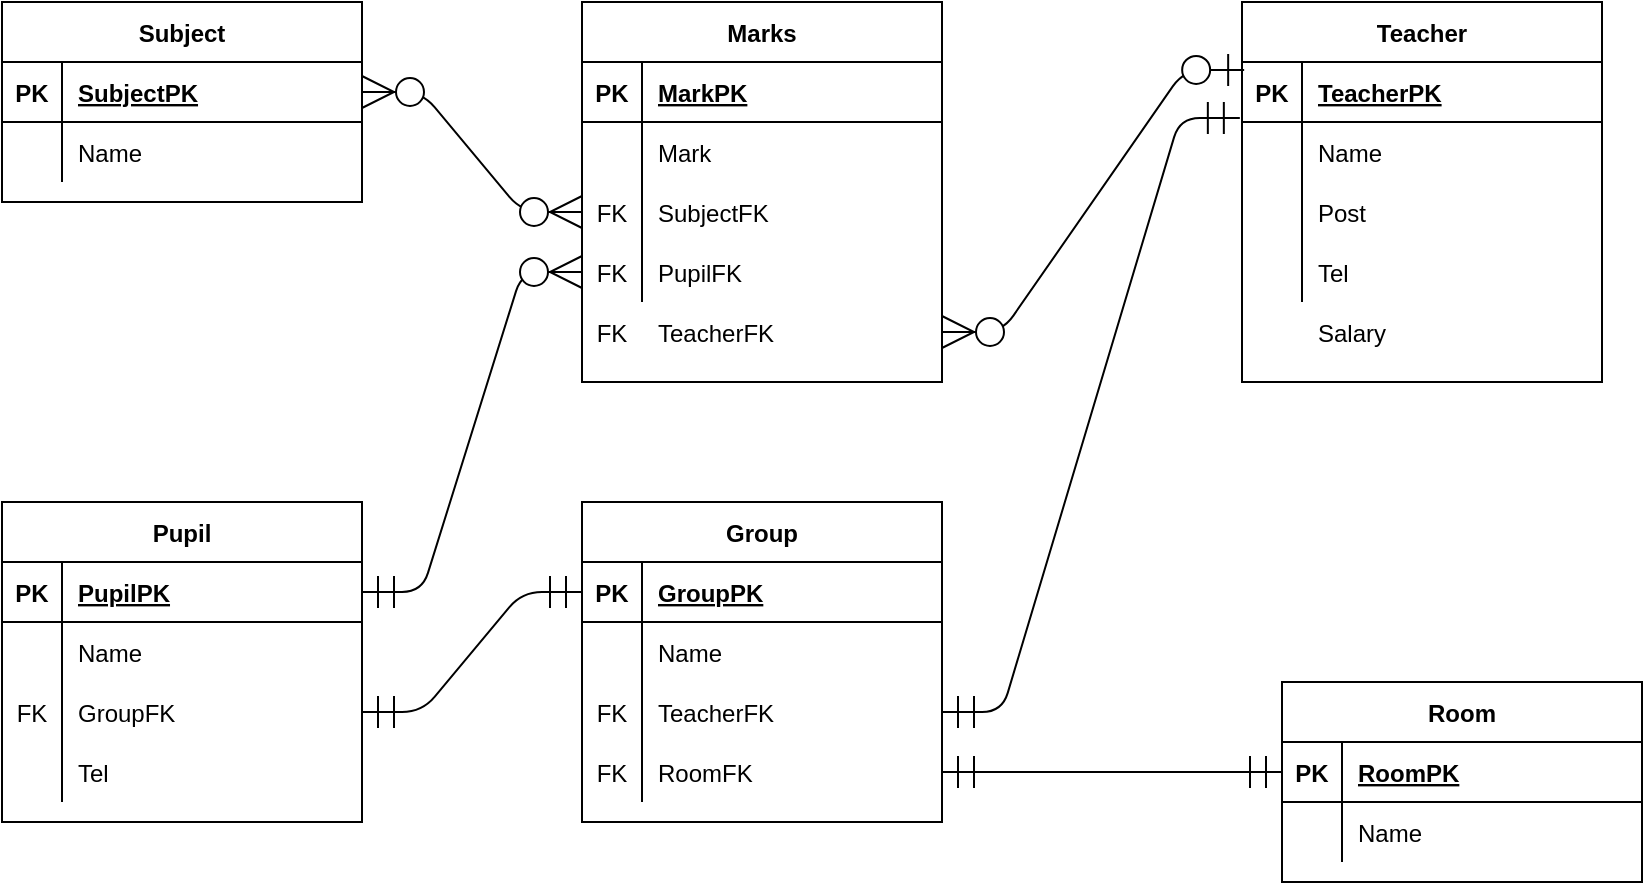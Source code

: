 <mxfile version="15.3.5" type="device"><diagram id="6Hv5oyT2iM0DGWnQ9ExR" name="Страница 1"><mxGraphModel dx="1600" dy="862" grid="1" gridSize="10" guides="1" tooltips="1" connect="1" arrows="1" fold="1" page="1" pageScale="1" pageWidth="1169" pageHeight="827" math="0" shadow="0"><root><mxCell id="0"/><mxCell id="1" parent="0"/><mxCell id="LaBhZMGQLo_SaBsxxjXL-14" value="Pupil" style="shape=table;startSize=30;container=1;collapsible=1;childLayout=tableLayout;fixedRows=1;rowLines=0;fontStyle=1;align=center;resizeLast=1;hachureGap=4;pointerEvents=0;" vertex="1" parent="1"><mxGeometry x="170" y="350" width="180" height="160" as="geometry"/></mxCell><mxCell id="LaBhZMGQLo_SaBsxxjXL-15" value="" style="shape=partialRectangle;collapsible=0;dropTarget=0;pointerEvents=0;fillColor=none;top=0;left=0;bottom=1;right=0;points=[[0,0.5],[1,0.5]];portConstraint=eastwest;" vertex="1" parent="LaBhZMGQLo_SaBsxxjXL-14"><mxGeometry y="30" width="180" height="30" as="geometry"/></mxCell><mxCell id="LaBhZMGQLo_SaBsxxjXL-16" value="PK" style="shape=partialRectangle;connectable=0;fillColor=none;top=0;left=0;bottom=0;right=0;fontStyle=1;overflow=hidden;" vertex="1" parent="LaBhZMGQLo_SaBsxxjXL-15"><mxGeometry width="30" height="30" as="geometry"><mxRectangle width="30" height="30" as="alternateBounds"/></mxGeometry></mxCell><mxCell id="LaBhZMGQLo_SaBsxxjXL-17" value="PupilPK" style="shape=partialRectangle;connectable=0;fillColor=none;top=0;left=0;bottom=0;right=0;align=left;spacingLeft=6;fontStyle=5;overflow=hidden;" vertex="1" parent="LaBhZMGQLo_SaBsxxjXL-15"><mxGeometry x="30" width="150" height="30" as="geometry"><mxRectangle width="150" height="30" as="alternateBounds"/></mxGeometry></mxCell><mxCell id="LaBhZMGQLo_SaBsxxjXL-18" value="" style="shape=partialRectangle;collapsible=0;dropTarget=0;pointerEvents=0;fillColor=none;top=0;left=0;bottom=0;right=0;points=[[0,0.5],[1,0.5]];portConstraint=eastwest;" vertex="1" parent="LaBhZMGQLo_SaBsxxjXL-14"><mxGeometry y="60" width="180" height="30" as="geometry"/></mxCell><mxCell id="LaBhZMGQLo_SaBsxxjXL-19" value="" style="shape=partialRectangle;connectable=0;fillColor=none;top=0;left=0;bottom=0;right=0;editable=1;overflow=hidden;" vertex="1" parent="LaBhZMGQLo_SaBsxxjXL-18"><mxGeometry width="30" height="30" as="geometry"><mxRectangle width="30" height="30" as="alternateBounds"/></mxGeometry></mxCell><mxCell id="LaBhZMGQLo_SaBsxxjXL-20" value="Name" style="shape=partialRectangle;connectable=0;fillColor=none;top=0;left=0;bottom=0;right=0;align=left;spacingLeft=6;overflow=hidden;" vertex="1" parent="LaBhZMGQLo_SaBsxxjXL-18"><mxGeometry x="30" width="150" height="30" as="geometry"><mxRectangle width="150" height="30" as="alternateBounds"/></mxGeometry></mxCell><mxCell id="LaBhZMGQLo_SaBsxxjXL-21" value="" style="shape=partialRectangle;collapsible=0;dropTarget=0;pointerEvents=0;fillColor=none;top=0;left=0;bottom=0;right=0;points=[[0,0.5],[1,0.5]];portConstraint=eastwest;" vertex="1" parent="LaBhZMGQLo_SaBsxxjXL-14"><mxGeometry y="90" width="180" height="30" as="geometry"/></mxCell><mxCell id="LaBhZMGQLo_SaBsxxjXL-22" value="FK" style="shape=partialRectangle;connectable=0;fillColor=none;top=0;left=0;bottom=0;right=0;editable=1;overflow=hidden;" vertex="1" parent="LaBhZMGQLo_SaBsxxjXL-21"><mxGeometry width="30" height="30" as="geometry"><mxRectangle width="30" height="30" as="alternateBounds"/></mxGeometry></mxCell><mxCell id="LaBhZMGQLo_SaBsxxjXL-23" value="GroupFK" style="shape=partialRectangle;connectable=0;fillColor=none;top=0;left=0;bottom=0;right=0;align=left;spacingLeft=6;overflow=hidden;" vertex="1" parent="LaBhZMGQLo_SaBsxxjXL-21"><mxGeometry x="30" width="150" height="30" as="geometry"><mxRectangle width="150" height="30" as="alternateBounds"/></mxGeometry></mxCell><mxCell id="LaBhZMGQLo_SaBsxxjXL-24" value="" style="shape=partialRectangle;collapsible=0;dropTarget=0;pointerEvents=0;fillColor=none;top=0;left=0;bottom=0;right=0;points=[[0,0.5],[1,0.5]];portConstraint=eastwest;" vertex="1" parent="LaBhZMGQLo_SaBsxxjXL-14"><mxGeometry y="120" width="180" height="30" as="geometry"/></mxCell><mxCell id="LaBhZMGQLo_SaBsxxjXL-25" value="" style="shape=partialRectangle;connectable=0;fillColor=none;top=0;left=0;bottom=0;right=0;editable=1;overflow=hidden;" vertex="1" parent="LaBhZMGQLo_SaBsxxjXL-24"><mxGeometry width="30" height="30" as="geometry"><mxRectangle width="30" height="30" as="alternateBounds"/></mxGeometry></mxCell><mxCell id="LaBhZMGQLo_SaBsxxjXL-26" value="Tel" style="shape=partialRectangle;connectable=0;fillColor=none;top=0;left=0;bottom=0;right=0;align=left;spacingLeft=6;overflow=hidden;" vertex="1" parent="LaBhZMGQLo_SaBsxxjXL-24"><mxGeometry x="30" width="150" height="30" as="geometry"><mxRectangle width="150" height="30" as="alternateBounds"/></mxGeometry></mxCell><mxCell id="LaBhZMGQLo_SaBsxxjXL-40" value="Room" style="shape=table;startSize=30;container=1;collapsible=1;childLayout=tableLayout;fixedRows=1;rowLines=0;fontStyle=1;align=center;resizeLast=1;hachureGap=4;pointerEvents=0;" vertex="1" parent="1"><mxGeometry x="810" y="440" width="180" height="100" as="geometry"/></mxCell><mxCell id="LaBhZMGQLo_SaBsxxjXL-41" value="" style="shape=partialRectangle;collapsible=0;dropTarget=0;pointerEvents=0;fillColor=none;top=0;left=0;bottom=1;right=0;points=[[0,0.5],[1,0.5]];portConstraint=eastwest;" vertex="1" parent="LaBhZMGQLo_SaBsxxjXL-40"><mxGeometry y="30" width="180" height="30" as="geometry"/></mxCell><mxCell id="LaBhZMGQLo_SaBsxxjXL-42" value="PK" style="shape=partialRectangle;connectable=0;fillColor=none;top=0;left=0;bottom=0;right=0;fontStyle=1;overflow=hidden;" vertex="1" parent="LaBhZMGQLo_SaBsxxjXL-41"><mxGeometry width="30" height="30" as="geometry"><mxRectangle width="30" height="30" as="alternateBounds"/></mxGeometry></mxCell><mxCell id="LaBhZMGQLo_SaBsxxjXL-43" value="RoomPK" style="shape=partialRectangle;connectable=0;fillColor=none;top=0;left=0;bottom=0;right=0;align=left;spacingLeft=6;fontStyle=5;overflow=hidden;" vertex="1" parent="LaBhZMGQLo_SaBsxxjXL-41"><mxGeometry x="30" width="150" height="30" as="geometry"><mxRectangle width="150" height="30" as="alternateBounds"/></mxGeometry></mxCell><mxCell id="LaBhZMGQLo_SaBsxxjXL-50" value="" style="shape=partialRectangle;collapsible=0;dropTarget=0;pointerEvents=0;fillColor=none;top=0;left=0;bottom=0;right=0;points=[[0,0.5],[1,0.5]];portConstraint=eastwest;" vertex="1" parent="LaBhZMGQLo_SaBsxxjXL-40"><mxGeometry y="60" width="180" height="30" as="geometry"/></mxCell><mxCell id="LaBhZMGQLo_SaBsxxjXL-51" value="" style="shape=partialRectangle;connectable=0;fillColor=none;top=0;left=0;bottom=0;right=0;editable=1;overflow=hidden;" vertex="1" parent="LaBhZMGQLo_SaBsxxjXL-50"><mxGeometry width="30" height="30" as="geometry"><mxRectangle width="30" height="30" as="alternateBounds"/></mxGeometry></mxCell><mxCell id="LaBhZMGQLo_SaBsxxjXL-52" value="Name" style="shape=partialRectangle;connectable=0;fillColor=none;top=0;left=0;bottom=0;right=0;align=left;spacingLeft=6;overflow=hidden;" vertex="1" parent="LaBhZMGQLo_SaBsxxjXL-50"><mxGeometry x="30" width="150" height="30" as="geometry"><mxRectangle width="150" height="30" as="alternateBounds"/></mxGeometry></mxCell><mxCell id="LaBhZMGQLo_SaBsxxjXL-66" value="Subject" style="shape=table;startSize=30;container=1;collapsible=1;childLayout=tableLayout;fixedRows=1;rowLines=0;fontStyle=1;align=center;resizeLast=1;hachureGap=4;pointerEvents=0;" vertex="1" parent="1"><mxGeometry x="170" y="100" width="180" height="100" as="geometry"/></mxCell><mxCell id="LaBhZMGQLo_SaBsxxjXL-67" value="" style="shape=partialRectangle;collapsible=0;dropTarget=0;pointerEvents=0;fillColor=none;top=0;left=0;bottom=1;right=0;points=[[0,0.5],[1,0.5]];portConstraint=eastwest;" vertex="1" parent="LaBhZMGQLo_SaBsxxjXL-66"><mxGeometry y="30" width="180" height="30" as="geometry"/></mxCell><mxCell id="LaBhZMGQLo_SaBsxxjXL-68" value="PK" style="shape=partialRectangle;connectable=0;fillColor=none;top=0;left=0;bottom=0;right=0;fontStyle=1;overflow=hidden;" vertex="1" parent="LaBhZMGQLo_SaBsxxjXL-67"><mxGeometry width="30" height="30" as="geometry"><mxRectangle width="30" height="30" as="alternateBounds"/></mxGeometry></mxCell><mxCell id="LaBhZMGQLo_SaBsxxjXL-69" value="SubjectPK" style="shape=partialRectangle;connectable=0;fillColor=none;top=0;left=0;bottom=0;right=0;align=left;spacingLeft=6;fontStyle=5;overflow=hidden;" vertex="1" parent="LaBhZMGQLo_SaBsxxjXL-67"><mxGeometry x="30" width="150" height="30" as="geometry"><mxRectangle width="150" height="30" as="alternateBounds"/></mxGeometry></mxCell><mxCell id="LaBhZMGQLo_SaBsxxjXL-70" value="" style="shape=partialRectangle;collapsible=0;dropTarget=0;pointerEvents=0;fillColor=none;top=0;left=0;bottom=0;right=0;points=[[0,0.5],[1,0.5]];portConstraint=eastwest;" vertex="1" parent="LaBhZMGQLo_SaBsxxjXL-66"><mxGeometry y="60" width="180" height="30" as="geometry"/></mxCell><mxCell id="LaBhZMGQLo_SaBsxxjXL-71" value="" style="shape=partialRectangle;connectable=0;fillColor=none;top=0;left=0;bottom=0;right=0;editable=1;overflow=hidden;" vertex="1" parent="LaBhZMGQLo_SaBsxxjXL-70"><mxGeometry width="30" height="30" as="geometry"><mxRectangle width="30" height="30" as="alternateBounds"/></mxGeometry></mxCell><mxCell id="LaBhZMGQLo_SaBsxxjXL-72" value="Name" style="shape=partialRectangle;connectable=0;fillColor=none;top=0;left=0;bottom=0;right=0;align=left;spacingLeft=6;overflow=hidden;" vertex="1" parent="LaBhZMGQLo_SaBsxxjXL-70"><mxGeometry x="30" width="150" height="30" as="geometry"><mxRectangle width="150" height="30" as="alternateBounds"/></mxGeometry></mxCell><mxCell id="LaBhZMGQLo_SaBsxxjXL-82" value="Group" style="shape=table;startSize=30;container=1;collapsible=1;childLayout=tableLayout;fixedRows=1;rowLines=0;fontStyle=1;align=center;resizeLast=1;hachureGap=4;pointerEvents=0;" vertex="1" parent="1"><mxGeometry x="460" y="350" width="180" height="160" as="geometry"/></mxCell><mxCell id="LaBhZMGQLo_SaBsxxjXL-83" value="" style="shape=partialRectangle;collapsible=0;dropTarget=0;pointerEvents=0;fillColor=none;top=0;left=0;bottom=1;right=0;points=[[0,0.5],[1,0.5]];portConstraint=eastwest;" vertex="1" parent="LaBhZMGQLo_SaBsxxjXL-82"><mxGeometry y="30" width="180" height="30" as="geometry"/></mxCell><mxCell id="LaBhZMGQLo_SaBsxxjXL-84" value="PK" style="shape=partialRectangle;connectable=0;fillColor=none;top=0;left=0;bottom=0;right=0;fontStyle=1;overflow=hidden;" vertex="1" parent="LaBhZMGQLo_SaBsxxjXL-83"><mxGeometry width="30" height="30" as="geometry"><mxRectangle width="30" height="30" as="alternateBounds"/></mxGeometry></mxCell><mxCell id="LaBhZMGQLo_SaBsxxjXL-85" value="GroupPK" style="shape=partialRectangle;connectable=0;fillColor=none;top=0;left=0;bottom=0;right=0;align=left;spacingLeft=6;fontStyle=5;overflow=hidden;" vertex="1" parent="LaBhZMGQLo_SaBsxxjXL-83"><mxGeometry x="30" width="150" height="30" as="geometry"><mxRectangle width="150" height="30" as="alternateBounds"/></mxGeometry></mxCell><mxCell id="LaBhZMGQLo_SaBsxxjXL-86" value="" style="shape=partialRectangle;collapsible=0;dropTarget=0;pointerEvents=0;fillColor=none;top=0;left=0;bottom=0;right=0;points=[[0,0.5],[1,0.5]];portConstraint=eastwest;" vertex="1" parent="LaBhZMGQLo_SaBsxxjXL-82"><mxGeometry y="60" width="180" height="30" as="geometry"/></mxCell><mxCell id="LaBhZMGQLo_SaBsxxjXL-87" value="" style="shape=partialRectangle;connectable=0;fillColor=none;top=0;left=0;bottom=0;right=0;editable=1;overflow=hidden;" vertex="1" parent="LaBhZMGQLo_SaBsxxjXL-86"><mxGeometry width="30" height="30" as="geometry"><mxRectangle width="30" height="30" as="alternateBounds"/></mxGeometry></mxCell><mxCell id="LaBhZMGQLo_SaBsxxjXL-88" value="Name" style="shape=partialRectangle;connectable=0;fillColor=none;top=0;left=0;bottom=0;right=0;align=left;spacingLeft=6;overflow=hidden;" vertex="1" parent="LaBhZMGQLo_SaBsxxjXL-86"><mxGeometry x="30" width="150" height="30" as="geometry"><mxRectangle width="150" height="30" as="alternateBounds"/></mxGeometry></mxCell><mxCell id="LaBhZMGQLo_SaBsxxjXL-89" value="" style="shape=partialRectangle;collapsible=0;dropTarget=0;pointerEvents=0;fillColor=none;top=0;left=0;bottom=0;right=0;points=[[0,0.5],[1,0.5]];portConstraint=eastwest;" vertex="1" parent="LaBhZMGQLo_SaBsxxjXL-82"><mxGeometry y="90" width="180" height="30" as="geometry"/></mxCell><mxCell id="LaBhZMGQLo_SaBsxxjXL-90" value="FK" style="shape=partialRectangle;connectable=0;fillColor=none;top=0;left=0;bottom=0;right=0;editable=1;overflow=hidden;" vertex="1" parent="LaBhZMGQLo_SaBsxxjXL-89"><mxGeometry width="30" height="30" as="geometry"><mxRectangle width="30" height="30" as="alternateBounds"/></mxGeometry></mxCell><mxCell id="LaBhZMGQLo_SaBsxxjXL-91" value="TeacherFK" style="shape=partialRectangle;connectable=0;fillColor=none;top=0;left=0;bottom=0;right=0;align=left;spacingLeft=6;overflow=hidden;" vertex="1" parent="LaBhZMGQLo_SaBsxxjXL-89"><mxGeometry x="30" width="150" height="30" as="geometry"><mxRectangle width="150" height="30" as="alternateBounds"/></mxGeometry></mxCell><mxCell id="LaBhZMGQLo_SaBsxxjXL-92" value="" style="shape=partialRectangle;collapsible=0;dropTarget=0;pointerEvents=0;fillColor=none;top=0;left=0;bottom=0;right=0;points=[[0,0.5],[1,0.5]];portConstraint=eastwest;" vertex="1" parent="LaBhZMGQLo_SaBsxxjXL-82"><mxGeometry y="120" width="180" height="30" as="geometry"/></mxCell><mxCell id="LaBhZMGQLo_SaBsxxjXL-93" value="FK" style="shape=partialRectangle;connectable=0;fillColor=none;top=0;left=0;bottom=0;right=0;editable=1;overflow=hidden;" vertex="1" parent="LaBhZMGQLo_SaBsxxjXL-92"><mxGeometry width="30" height="30" as="geometry"><mxRectangle width="30" height="30" as="alternateBounds"/></mxGeometry></mxCell><mxCell id="LaBhZMGQLo_SaBsxxjXL-94" value="RoomFK" style="shape=partialRectangle;connectable=0;fillColor=none;top=0;left=0;bottom=0;right=0;align=left;spacingLeft=6;overflow=hidden;" vertex="1" parent="LaBhZMGQLo_SaBsxxjXL-92"><mxGeometry x="30" width="150" height="30" as="geometry"><mxRectangle width="150" height="30" as="alternateBounds"/></mxGeometry></mxCell><mxCell id="LaBhZMGQLo_SaBsxxjXL-101" value="" style="group" vertex="1" connectable="0" parent="1"><mxGeometry x="460" y="100" width="180" height="190" as="geometry"/></mxCell><mxCell id="LaBhZMGQLo_SaBsxxjXL-53" value="Marks" style="shape=table;startSize=30;container=1;collapsible=1;childLayout=tableLayout;fixedRows=1;rowLines=0;fontStyle=1;align=center;resizeLast=1;hachureGap=4;pointerEvents=0;" vertex="1" parent="LaBhZMGQLo_SaBsxxjXL-101"><mxGeometry width="180" height="190" as="geometry"/></mxCell><mxCell id="LaBhZMGQLo_SaBsxxjXL-54" value="" style="shape=partialRectangle;collapsible=0;dropTarget=0;pointerEvents=0;fillColor=none;top=0;left=0;bottom=1;right=0;points=[[0,0.5],[1,0.5]];portConstraint=eastwest;" vertex="1" parent="LaBhZMGQLo_SaBsxxjXL-53"><mxGeometry y="30" width="180" height="30" as="geometry"/></mxCell><mxCell id="LaBhZMGQLo_SaBsxxjXL-55" value="PK" style="shape=partialRectangle;connectable=0;fillColor=none;top=0;left=0;bottom=0;right=0;fontStyle=1;overflow=hidden;" vertex="1" parent="LaBhZMGQLo_SaBsxxjXL-54"><mxGeometry width="30" height="30" as="geometry"><mxRectangle width="30" height="30" as="alternateBounds"/></mxGeometry></mxCell><mxCell id="LaBhZMGQLo_SaBsxxjXL-56" value="MarkPK" style="shape=partialRectangle;connectable=0;fillColor=none;top=0;left=0;bottom=0;right=0;align=left;spacingLeft=6;fontStyle=5;overflow=hidden;" vertex="1" parent="LaBhZMGQLo_SaBsxxjXL-54"><mxGeometry x="30" width="150" height="30" as="geometry"><mxRectangle width="150" height="30" as="alternateBounds"/></mxGeometry></mxCell><mxCell id="LaBhZMGQLo_SaBsxxjXL-57" value="" style="shape=partialRectangle;collapsible=0;dropTarget=0;pointerEvents=0;fillColor=none;top=0;left=0;bottom=0;right=0;points=[[0,0.5],[1,0.5]];portConstraint=eastwest;" vertex="1" parent="LaBhZMGQLo_SaBsxxjXL-53"><mxGeometry y="60" width="180" height="30" as="geometry"/></mxCell><mxCell id="LaBhZMGQLo_SaBsxxjXL-58" value="" style="shape=partialRectangle;connectable=0;fillColor=none;top=0;left=0;bottom=0;right=0;editable=1;overflow=hidden;" vertex="1" parent="LaBhZMGQLo_SaBsxxjXL-57"><mxGeometry width="30" height="30" as="geometry"><mxRectangle width="30" height="30" as="alternateBounds"/></mxGeometry></mxCell><mxCell id="LaBhZMGQLo_SaBsxxjXL-59" value="Mark" style="shape=partialRectangle;connectable=0;fillColor=none;top=0;left=0;bottom=0;right=0;align=left;spacingLeft=6;overflow=hidden;" vertex="1" parent="LaBhZMGQLo_SaBsxxjXL-57"><mxGeometry x="30" width="150" height="30" as="geometry"><mxRectangle width="150" height="30" as="alternateBounds"/></mxGeometry></mxCell><mxCell id="LaBhZMGQLo_SaBsxxjXL-60" value="" style="shape=partialRectangle;collapsible=0;dropTarget=0;pointerEvents=0;fillColor=none;top=0;left=0;bottom=0;right=0;points=[[0,0.5],[1,0.5]];portConstraint=eastwest;" vertex="1" parent="LaBhZMGQLo_SaBsxxjXL-53"><mxGeometry y="90" width="180" height="30" as="geometry"/></mxCell><mxCell id="LaBhZMGQLo_SaBsxxjXL-61" value="FK" style="shape=partialRectangle;connectable=0;fillColor=none;top=0;left=0;bottom=0;right=0;editable=1;overflow=hidden;" vertex="1" parent="LaBhZMGQLo_SaBsxxjXL-60"><mxGeometry width="30" height="30" as="geometry"><mxRectangle width="30" height="30" as="alternateBounds"/></mxGeometry></mxCell><mxCell id="LaBhZMGQLo_SaBsxxjXL-62" value="SubjectFK" style="shape=partialRectangle;connectable=0;fillColor=none;top=0;left=0;bottom=0;right=0;align=left;spacingLeft=6;overflow=hidden;" vertex="1" parent="LaBhZMGQLo_SaBsxxjXL-60"><mxGeometry x="30" width="150" height="30" as="geometry"><mxRectangle width="150" height="30" as="alternateBounds"/></mxGeometry></mxCell><mxCell id="LaBhZMGQLo_SaBsxxjXL-63" value="" style="shape=partialRectangle;collapsible=0;dropTarget=0;pointerEvents=0;fillColor=none;top=0;left=0;bottom=0;right=0;points=[[0,0.5],[1,0.5]];portConstraint=eastwest;" vertex="1" parent="LaBhZMGQLo_SaBsxxjXL-53"><mxGeometry y="120" width="180" height="30" as="geometry"/></mxCell><mxCell id="LaBhZMGQLo_SaBsxxjXL-64" value="FK" style="shape=partialRectangle;connectable=0;fillColor=none;top=0;left=0;bottom=0;right=0;editable=1;overflow=hidden;" vertex="1" parent="LaBhZMGQLo_SaBsxxjXL-63"><mxGeometry width="30" height="30" as="geometry"><mxRectangle width="30" height="30" as="alternateBounds"/></mxGeometry></mxCell><mxCell id="LaBhZMGQLo_SaBsxxjXL-65" value="PupilFK" style="shape=partialRectangle;connectable=0;fillColor=none;top=0;left=0;bottom=0;right=0;align=left;spacingLeft=6;overflow=hidden;" vertex="1" parent="LaBhZMGQLo_SaBsxxjXL-63"><mxGeometry x="30" width="150" height="30" as="geometry"><mxRectangle width="150" height="30" as="alternateBounds"/></mxGeometry></mxCell><mxCell id="LaBhZMGQLo_SaBsxxjXL-98" value="" style="shape=partialRectangle;collapsible=0;dropTarget=0;pointerEvents=0;fillColor=none;top=0;left=0;bottom=0;right=0;points=[[0,0.5],[1,0.5]];portConstraint=eastwest;" vertex="1" parent="LaBhZMGQLo_SaBsxxjXL-101"><mxGeometry y="150" width="180" height="30" as="geometry"/></mxCell><mxCell id="LaBhZMGQLo_SaBsxxjXL-99" value="FK" style="shape=partialRectangle;connectable=0;fillColor=none;top=0;left=0;bottom=0;right=0;editable=1;overflow=hidden;" vertex="1" parent="LaBhZMGQLo_SaBsxxjXL-98"><mxGeometry width="30" height="30" as="geometry"><mxRectangle width="30" height="30" as="alternateBounds"/></mxGeometry></mxCell><mxCell id="LaBhZMGQLo_SaBsxxjXL-100" value="TeacherFK" style="shape=partialRectangle;connectable=0;fillColor=none;top=0;left=0;bottom=0;right=0;align=left;spacingLeft=6;overflow=hidden;" vertex="1" parent="LaBhZMGQLo_SaBsxxjXL-98"><mxGeometry x="30" width="150" height="30" as="geometry"><mxRectangle width="150" height="30" as="alternateBounds"/></mxGeometry></mxCell><mxCell id="LaBhZMGQLo_SaBsxxjXL-102" value="" style="group" vertex="1" connectable="0" parent="1"><mxGeometry x="790" y="100" width="180" height="190" as="geometry"/></mxCell><mxCell id="LaBhZMGQLo_SaBsxxjXL-1" value="Teacher" style="shape=table;startSize=30;container=1;collapsible=1;childLayout=tableLayout;fixedRows=1;rowLines=0;fontStyle=1;align=center;resizeLast=1;hachureGap=4;pointerEvents=0;" vertex="1" parent="LaBhZMGQLo_SaBsxxjXL-102"><mxGeometry width="180" height="190" as="geometry"/></mxCell><mxCell id="LaBhZMGQLo_SaBsxxjXL-2" value="" style="shape=partialRectangle;collapsible=0;dropTarget=0;pointerEvents=0;fillColor=none;top=0;left=0;bottom=1;right=0;points=[[0,0.5],[1,0.5]];portConstraint=eastwest;" vertex="1" parent="LaBhZMGQLo_SaBsxxjXL-1"><mxGeometry y="30" width="180" height="30" as="geometry"/></mxCell><mxCell id="LaBhZMGQLo_SaBsxxjXL-3" value="PK" style="shape=partialRectangle;connectable=0;fillColor=none;top=0;left=0;bottom=0;right=0;fontStyle=1;overflow=hidden;" vertex="1" parent="LaBhZMGQLo_SaBsxxjXL-2"><mxGeometry width="30" height="30" as="geometry"><mxRectangle width="30" height="30" as="alternateBounds"/></mxGeometry></mxCell><mxCell id="LaBhZMGQLo_SaBsxxjXL-4" value="TeacherPK" style="shape=partialRectangle;connectable=0;fillColor=none;top=0;left=0;bottom=0;right=0;align=left;spacingLeft=6;fontStyle=5;overflow=hidden;" vertex="1" parent="LaBhZMGQLo_SaBsxxjXL-2"><mxGeometry x="30" width="150" height="30" as="geometry"><mxRectangle width="150" height="30" as="alternateBounds"/></mxGeometry></mxCell><mxCell id="LaBhZMGQLo_SaBsxxjXL-5" value="" style="shape=partialRectangle;collapsible=0;dropTarget=0;pointerEvents=0;fillColor=none;top=0;left=0;bottom=0;right=0;points=[[0,0.5],[1,0.5]];portConstraint=eastwest;" vertex="1" parent="LaBhZMGQLo_SaBsxxjXL-1"><mxGeometry y="60" width="180" height="30" as="geometry"/></mxCell><mxCell id="LaBhZMGQLo_SaBsxxjXL-6" value="" style="shape=partialRectangle;connectable=0;fillColor=none;top=0;left=0;bottom=0;right=0;editable=1;overflow=hidden;" vertex="1" parent="LaBhZMGQLo_SaBsxxjXL-5"><mxGeometry width="30" height="30" as="geometry"><mxRectangle width="30" height="30" as="alternateBounds"/></mxGeometry></mxCell><mxCell id="LaBhZMGQLo_SaBsxxjXL-7" value="Name" style="shape=partialRectangle;connectable=0;fillColor=none;top=0;left=0;bottom=0;right=0;align=left;spacingLeft=6;overflow=hidden;" vertex="1" parent="LaBhZMGQLo_SaBsxxjXL-5"><mxGeometry x="30" width="150" height="30" as="geometry"><mxRectangle width="150" height="30" as="alternateBounds"/></mxGeometry></mxCell><mxCell id="LaBhZMGQLo_SaBsxxjXL-8" value="" style="shape=partialRectangle;collapsible=0;dropTarget=0;pointerEvents=0;fillColor=none;top=0;left=0;bottom=0;right=0;points=[[0,0.5],[1,0.5]];portConstraint=eastwest;" vertex="1" parent="LaBhZMGQLo_SaBsxxjXL-1"><mxGeometry y="90" width="180" height="30" as="geometry"/></mxCell><mxCell id="LaBhZMGQLo_SaBsxxjXL-9" value="" style="shape=partialRectangle;connectable=0;fillColor=none;top=0;left=0;bottom=0;right=0;editable=1;overflow=hidden;" vertex="1" parent="LaBhZMGQLo_SaBsxxjXL-8"><mxGeometry width="30" height="30" as="geometry"><mxRectangle width="30" height="30" as="alternateBounds"/></mxGeometry></mxCell><mxCell id="LaBhZMGQLo_SaBsxxjXL-10" value="Post" style="shape=partialRectangle;connectable=0;fillColor=none;top=0;left=0;bottom=0;right=0;align=left;spacingLeft=6;overflow=hidden;" vertex="1" parent="LaBhZMGQLo_SaBsxxjXL-8"><mxGeometry x="30" width="150" height="30" as="geometry"><mxRectangle width="150" height="30" as="alternateBounds"/></mxGeometry></mxCell><mxCell id="LaBhZMGQLo_SaBsxxjXL-11" value="" style="shape=partialRectangle;collapsible=0;dropTarget=0;pointerEvents=0;fillColor=none;top=0;left=0;bottom=0;right=0;points=[[0,0.5],[1,0.5]];portConstraint=eastwest;" vertex="1" parent="LaBhZMGQLo_SaBsxxjXL-1"><mxGeometry y="120" width="180" height="30" as="geometry"/></mxCell><mxCell id="LaBhZMGQLo_SaBsxxjXL-12" value="" style="shape=partialRectangle;connectable=0;fillColor=none;top=0;left=0;bottom=0;right=0;editable=1;overflow=hidden;" vertex="1" parent="LaBhZMGQLo_SaBsxxjXL-11"><mxGeometry width="30" height="30" as="geometry"><mxRectangle width="30" height="30" as="alternateBounds"/></mxGeometry></mxCell><mxCell id="LaBhZMGQLo_SaBsxxjXL-13" value="Tel" style="shape=partialRectangle;connectable=0;fillColor=none;top=0;left=0;bottom=0;right=0;align=left;spacingLeft=6;overflow=hidden;" vertex="1" parent="LaBhZMGQLo_SaBsxxjXL-11"><mxGeometry x="30" width="150" height="30" as="geometry"><mxRectangle width="150" height="30" as="alternateBounds"/></mxGeometry></mxCell><mxCell id="LaBhZMGQLo_SaBsxxjXL-79" value="" style="shape=partialRectangle;collapsible=0;dropTarget=0;pointerEvents=0;fillColor=none;top=0;left=0;bottom=0;right=0;points=[[0,0.5],[1,0.5]];portConstraint=eastwest;" vertex="1" parent="LaBhZMGQLo_SaBsxxjXL-102"><mxGeometry y="150" width="180" height="30" as="geometry"/></mxCell><mxCell id="LaBhZMGQLo_SaBsxxjXL-80" value="" style="shape=partialRectangle;connectable=0;fillColor=none;top=0;left=0;bottom=0;right=0;editable=1;overflow=hidden;" vertex="1" parent="LaBhZMGQLo_SaBsxxjXL-79"><mxGeometry width="30" height="30" as="geometry"><mxRectangle width="30" height="30" as="alternateBounds"/></mxGeometry></mxCell><mxCell id="LaBhZMGQLo_SaBsxxjXL-81" value="Salary" style="shape=partialRectangle;connectable=0;fillColor=none;top=0;left=0;bottom=0;right=0;align=left;spacingLeft=6;overflow=hidden;" vertex="1" parent="LaBhZMGQLo_SaBsxxjXL-79"><mxGeometry x="30" width="150" height="30" as="geometry"><mxRectangle width="150" height="30" as="alternateBounds"/></mxGeometry></mxCell><mxCell id="LaBhZMGQLo_SaBsxxjXL-105" value="" style="edgeStyle=entityRelationEdgeStyle;fontSize=12;html=1;endArrow=ERzeroToMany;startArrow=ERzeroToOne;startSize=14;endSize=14;sourcePerimeterSpacing=8;targetPerimeterSpacing=8;exitX=0.006;exitY=0.133;exitDx=0;exitDy=0;entryX=1;entryY=0.5;entryDx=0;entryDy=0;exitPerimeter=0;" edge="1" parent="1" source="LaBhZMGQLo_SaBsxxjXL-2" target="LaBhZMGQLo_SaBsxxjXL-98"><mxGeometry width="100" height="100" relative="1" as="geometry"><mxPoint x="590" y="540" as="sourcePoint"/><mxPoint x="690" y="440" as="targetPoint"/></mxGeometry></mxCell><mxCell id="LaBhZMGQLo_SaBsxxjXL-109" value="" style="edgeStyle=entityRelationEdgeStyle;fontSize=12;html=1;endArrow=ERzeroToMany;startArrow=ERmandOne;startSize=14;endSize=14;sourcePerimeterSpacing=8;targetPerimeterSpacing=8;exitX=1;exitY=0.5;exitDx=0;exitDy=0;entryX=0;entryY=0.5;entryDx=0;entryDy=0;" edge="1" parent="1" source="LaBhZMGQLo_SaBsxxjXL-15" target="LaBhZMGQLo_SaBsxxjXL-63"><mxGeometry width="100" height="100" relative="1" as="geometry"><mxPoint x="600" y="440" as="sourcePoint"/><mxPoint x="700" y="340" as="targetPoint"/></mxGeometry></mxCell><mxCell id="LaBhZMGQLo_SaBsxxjXL-112" value="" style="edgeStyle=entityRelationEdgeStyle;fontSize=12;html=1;endArrow=ERmandOne;startArrow=ERmandOne;startSize=14;endSize=14;sourcePerimeterSpacing=8;targetPerimeterSpacing=8;entryX=-0.006;entryY=0.933;entryDx=0;entryDy=0;entryPerimeter=0;exitX=1;exitY=0.5;exitDx=0;exitDy=0;" edge="1" parent="1" source="LaBhZMGQLo_SaBsxxjXL-89" target="LaBhZMGQLo_SaBsxxjXL-2"><mxGeometry width="100" height="100" relative="1" as="geometry"><mxPoint x="600" y="440" as="sourcePoint"/><mxPoint x="700" y="340" as="targetPoint"/></mxGeometry></mxCell><mxCell id="LaBhZMGQLo_SaBsxxjXL-114" value="" style="edgeStyle=entityRelationEdgeStyle;fontSize=12;html=1;endArrow=ERmandOne;startArrow=ERmandOne;startSize=14;endSize=14;sourcePerimeterSpacing=8;targetPerimeterSpacing=8;entryX=0;entryY=0.5;entryDx=0;entryDy=0;exitX=1;exitY=0.5;exitDx=0;exitDy=0;" edge="1" parent="1" source="LaBhZMGQLo_SaBsxxjXL-92" target="LaBhZMGQLo_SaBsxxjXL-41"><mxGeometry width="100" height="100" relative="1" as="geometry"><mxPoint x="600" y="440" as="sourcePoint"/><mxPoint x="700" y="340" as="targetPoint"/></mxGeometry></mxCell><mxCell id="LaBhZMGQLo_SaBsxxjXL-116" value="" style="edgeStyle=entityRelationEdgeStyle;fontSize=12;html=1;endArrow=ERmandOne;startArrow=ERmandOne;startSize=14;endSize=14;sourcePerimeterSpacing=8;targetPerimeterSpacing=8;entryX=0;entryY=0.5;entryDx=0;entryDy=0;exitX=1;exitY=0.5;exitDx=0;exitDy=0;" edge="1" parent="1" source="LaBhZMGQLo_SaBsxxjXL-21" target="LaBhZMGQLo_SaBsxxjXL-83"><mxGeometry width="100" height="100" relative="1" as="geometry"><mxPoint x="650" y="495" as="sourcePoint"/><mxPoint x="820" y="495" as="targetPoint"/></mxGeometry></mxCell><mxCell id="LaBhZMGQLo_SaBsxxjXL-118" value="" style="edgeStyle=entityRelationEdgeStyle;fontSize=12;html=1;endArrow=ERzeroToMany;endFill=1;startArrow=ERzeroToMany;startSize=14;endSize=14;sourcePerimeterSpacing=8;targetPerimeterSpacing=8;exitX=1;exitY=0.5;exitDx=0;exitDy=0;entryX=0;entryY=0.5;entryDx=0;entryDy=0;" edge="1" parent="1" source="LaBhZMGQLo_SaBsxxjXL-67" target="LaBhZMGQLo_SaBsxxjXL-60"><mxGeometry width="100" height="100" relative="1" as="geometry"><mxPoint x="600" y="440" as="sourcePoint"/><mxPoint x="700" y="340" as="targetPoint"/></mxGeometry></mxCell></root></mxGraphModel></diagram></mxfile>